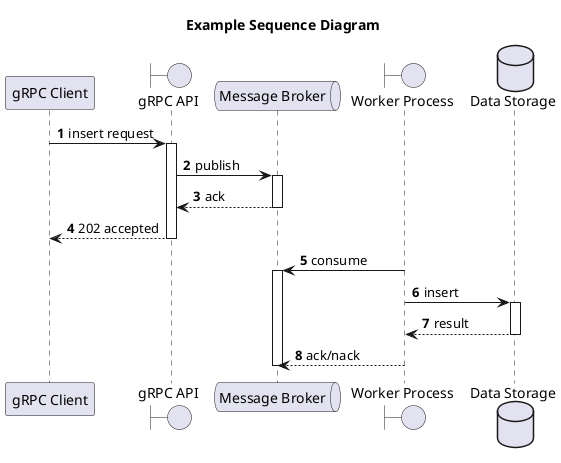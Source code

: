 ' This is a sample sequence diagram
@startuml example sequence diagram 
title  "Example Sequence Diagram"
autonumber

participant "gRPC Client" as c
boundary "gRPC API" as a
queue "Message Broker" as b
boundary "Worker Process" as w
database "Data Storage" as d

c -> a ++: insert request
a -> b ++: publish
b --> a: ack
deactivate b

a --> c: 202 accepted
deactivate a

w -> b ++: consume
w -> d ++: insert
d --> w: result
deactivate d

w --> b: ack/nack
deactivate b

 

@enduml
